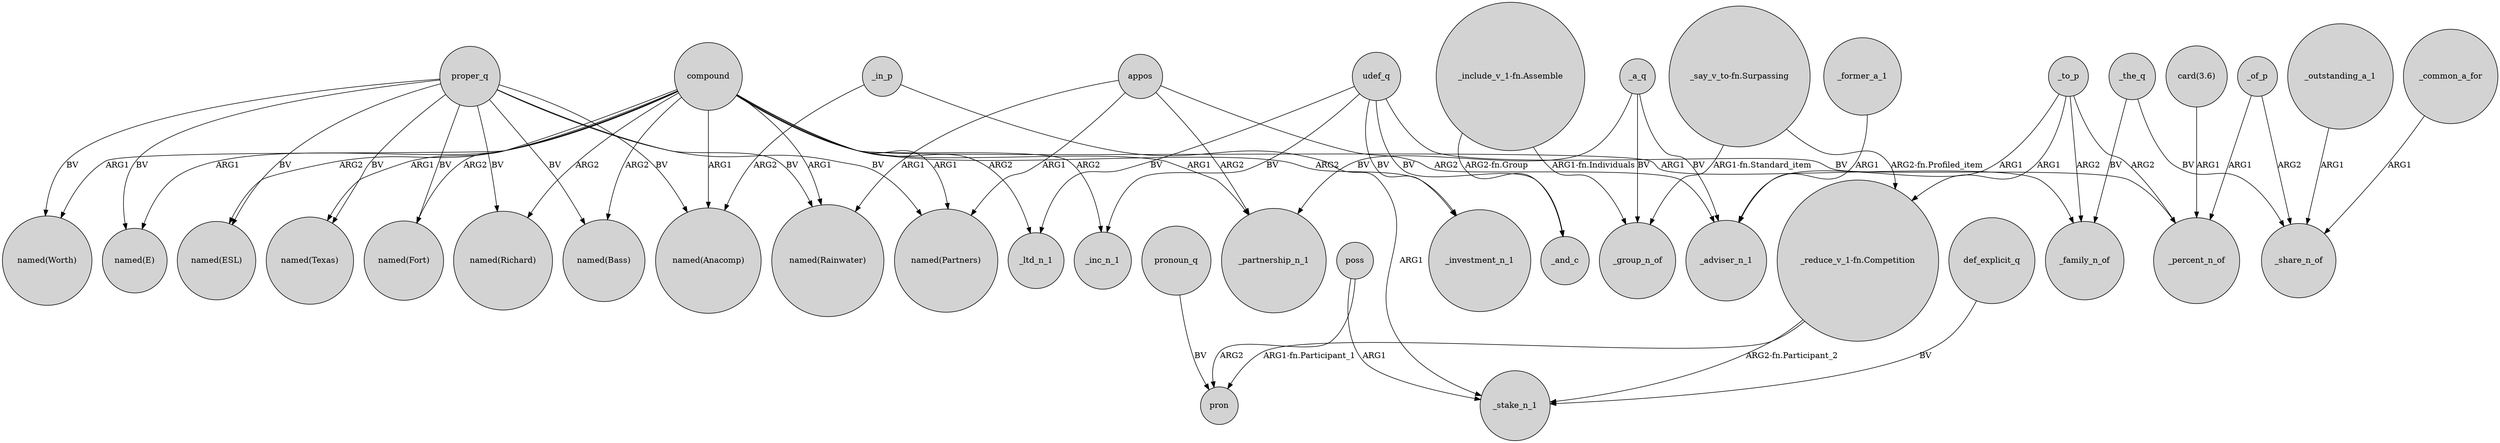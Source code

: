 digraph {
	node [shape=circle style=filled]
	proper_q -> "named(Texas)" [label=BV]
	"_say_v_to-fn.Surpassing" -> _group_n_of [label="ARG1-fn.Standard_item"]
	_to_p -> _adviser_n_1 [label=ARG1]
	compound -> "named(Anacomp)" [label=ARG1]
	proper_q -> "named(Bass)" [label=BV]
	compound -> "named(ESL)" [label=ARG2]
	compound -> _family_n_of [label=ARG1]
	compound -> _investment_n_1 [label=ARG2]
	compound -> "named(Worth)" [label=ARG1]
	"_reduce_v_1-fn.Competition" -> _stake_n_1 [label="ARG2-fn.Participant_2"]
	_in_p -> "named(Anacomp)" [label=ARG2]
	_the_q -> _share_n_of [label=BV]
	_common_a_for -> _share_n_of [label=ARG1]
	compound -> "named(E)" [label=ARG1]
	"card(3.6)" -> _percent_n_of [label=ARG1]
	_to_p -> _percent_n_of [label=ARG2]
	proper_q -> "named(Partners)" [label=BV]
	udef_q -> _and_c [label=BV]
	"_include_v_1-fn.Assemble" -> _group_n_of [label="ARG1-fn.Individuals"]
	_of_p -> _percent_n_of [label=ARG1]
	appos -> _adviser_n_1 [label=ARG2]
	_a_q -> _partnership_n_1 [label=BV]
	_a_q -> _group_n_of [label=BV]
	appos -> "named(Partners)" [label=ARG1]
	"_reduce_v_1-fn.Competition" -> pron [label="ARG1-fn.Participant_1"]
	appos -> "named(Rainwater)" [label=ARG1]
	compound -> "named(Rainwater)" [label=ARG1]
	compound -> "named(Texas)" [label=ARG1]
	_outstanding_a_1 -> _share_n_of [label=ARG1]
	pronoun_q -> pron [label=BV]
	compound -> "named(Fort)" [label=ARG2]
	udef_q -> _inc_n_1 [label=BV]
	compound -> _partnership_n_1 [label=ARG1]
	poss -> pron [label=ARG2]
	_a_q -> _adviser_n_1 [label=BV]
	compound -> _inc_n_1 [label=ARG2]
	udef_q -> _percent_n_of [label=BV]
	"_include_v_1-fn.Assemble" -> _and_c [label="ARG2-fn.Group"]
	_to_p -> _family_n_of [label=ARG2]
	def_explicit_q -> _stake_n_1 [label=BV]
	_to_p -> "_reduce_v_1-fn.Competition" [label=ARG1]
	proper_q -> "named(Fort)" [label=BV]
	udef_q -> _investment_n_1 [label=BV]
	"_say_v_to-fn.Surpassing" -> "_reduce_v_1-fn.Competition" [label="ARG2-fn.Profiled_item"]
	proper_q -> "named(Richard)" [label=BV]
	proper_q -> "named(Rainwater)" [label=BV]
	proper_q -> "named(Worth)" [label=BV]
	compound -> _ltd_n_1 [label=ARG2]
	compound -> "named(Bass)" [label=ARG2]
	_former_a_1 -> _adviser_n_1 [label=ARG1]
	proper_q -> "named(ESL)" [label=BV]
	udef_q -> _ltd_n_1 [label=BV]
	appos -> _partnership_n_1 [label=ARG2]
	_the_q -> _family_n_of [label=BV]
	compound -> "named(Partners)" [label=ARG1]
	proper_q -> "named(Anacomp)" [label=BV]
	_in_p -> _stake_n_1 [label=ARG1]
	compound -> "named(Richard)" [label=ARG2]
	_of_p -> _share_n_of [label=ARG2]
	poss -> _stake_n_1 [label=ARG1]
	proper_q -> "named(E)" [label=BV]
}
